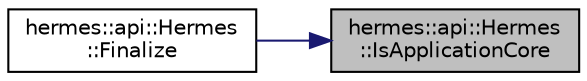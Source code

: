 digraph "hermes::api::Hermes::IsApplicationCore"
{
 // LATEX_PDF_SIZE
  edge [fontname="Helvetica",fontsize="10",labelfontname="Helvetica",labelfontsize="10"];
  node [fontname="Helvetica",fontsize="10",shape=record];
  rankdir="RL";
  Node1 [label="hermes::api::Hermes\l::IsApplicationCore",height=0.2,width=0.4,color="black", fillcolor="grey75", style="filled", fontcolor="black",tooltip=" "];
  Node1 -> Node2 [dir="back",color="midnightblue",fontsize="10",style="solid",fontname="Helvetica"];
  Node2 [label="hermes::api::Hermes\l::Finalize",height=0.2,width=0.4,color="black", fillcolor="white", style="filled",URL="$classhermes_1_1api_1_1_hermes.html#a37a6512a0d20bf8ed0e5c2ef4238d807",tooltip=" "];
}

